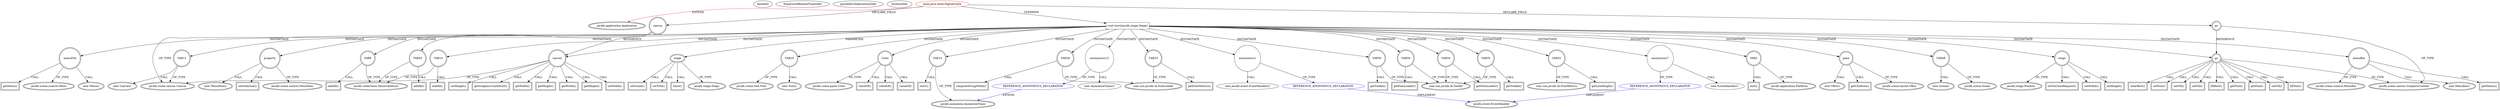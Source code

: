 digraph {
baseInfo[graphId=4444,category="extension_graph",isAnonymous=false,possibleRelation=true]
frameworkRelatedTypesInfo[0="javafx.application.Application"]
possibleCollaborationsInfo[0="4444~OVERRIDING_METHOD_DECLARATION-INSTANTIATION-~javafx.application.Application ~javafx.animation.AnimationTimer ~false~true",1="4444~OVERRIDING_METHOD_DECLARATION-INSTANTIATION-~javafx.application.Application ~javafx.event.EventHandler ~false~true"]
locationInfo[projectName="t-kensuke-Java8",filePath="/t-kensuke-Java8/Java8-master/src/main/java/clock/DigitalClock.java",contextSignature="DigitalClock",graphId="4444"]
0[label="main.java.clock.DigitalClock",vertexType="ROOT_CLIENT_CLASS_DECLARATION",isFrameworkType=false,color=red]
1[label="javafx.application.Application",vertexType="FRAMEWORK_CLASS_TYPE",isFrameworkType=true,peripheries=2]
2[label="canvas",vertexType="FIELD_DECLARATION",isFrameworkType=true,peripheries=2,shape=circle]
3[label="javafx.scene.canvas.Canvas",vertexType="FRAMEWORK_CLASS_TYPE",isFrameworkType=true,peripheries=2]
4[label="gc",vertexType="FIELD_DECLARATION",isFrameworkType=true,peripheries=2,shape=circle]
5[label="javafx.scene.canvas.GraphicsContext",vertexType="FRAMEWORK_CLASS_TYPE",isFrameworkType=true,peripheries=2]
6[label="void start(javafx.stage.Stage)",vertexType="OVERRIDING_METHOD_DECLARATION",isFrameworkType=false,shape=box]
7[label="stage",vertexType="PARAMETER_DECLARATION",isFrameworkType=true,peripheries=2]
8[label="javafx.stage.Stage",vertexType="FRAMEWORK_CLASS_TYPE",isFrameworkType=true,peripheries=2]
9[label="stage",vertexType="VARIABLE_EXPRESION",isFrameworkType=true,peripheries=2,shape=circle]
11[label="javafx.stage.Window",vertexType="FRAMEWORK_CLASS_TYPE",isFrameworkType=true,peripheries=2]
10[label="setOnCloseRequest()",vertexType="INSIDE_CALL",isFrameworkType=true,peripheries=2,shape=box]
13[label="anonymous1",vertexType="VARIABLE_EXPRESION",isFrameworkType=false,shape=circle]
14[label="REFERENCE_ANONYMOUS_DECLARATION",vertexType="REFERENCE_ANONYMOUS_DECLARATION",isFrameworkType=false,color=blue]
15[label="javafx.event.EventHandler",vertexType="FRAMEWORK_INTERFACE_TYPE",isFrameworkType=true,peripheries=2]
12[label="new javafx.event.EventHandler()",vertexType="CONSTRUCTOR_CALL",isFrameworkType=false]
16[label="VAR2",vertexType="VARIABLE_EXPRESION",isFrameworkType=true,peripheries=2,shape=circle]
18[label="javafx.application.Platform",vertexType="FRAMEWORK_CLASS_TYPE",isFrameworkType=true,peripheries=2]
17[label="exit()",vertexType="INSIDE_CALL",isFrameworkType=true,peripheries=2,shape=box]
20[label="menuBar",vertexType="VARIABLE_EXPRESION",isFrameworkType=true,peripheries=2,shape=circle]
21[label="javafx.scene.control.MenuBar",vertexType="FRAMEWORK_CLASS_TYPE",isFrameworkType=true,peripheries=2]
19[label="new MenuBar()",vertexType="CONSTRUCTOR_CALL",isFrameworkType=true,peripheries=2]
23[label="menuFile",vertexType="VARIABLE_EXPRESION",isFrameworkType=true,peripheries=2,shape=circle]
24[label="javafx.scene.control.Menu",vertexType="FRAMEWORK_CLASS_TYPE",isFrameworkType=true,peripheries=2]
22[label="new Menu()",vertexType="CONSTRUCTOR_CALL",isFrameworkType=true,peripheries=2]
26[label="property",vertexType="VARIABLE_EXPRESION",isFrameworkType=true,peripheries=2,shape=circle]
27[label="javafx.scene.control.MenuItem",vertexType="FRAMEWORK_CLASS_TYPE",isFrameworkType=true,peripheries=2]
25[label="new MenuItem()",vertexType="CONSTRUCTOR_CALL",isFrameworkType=true,peripheries=2]
29[label="setOnAction()",vertexType="INSIDE_CALL",isFrameworkType=true,peripheries=2,shape=box]
31[label="anonymous7",vertexType="VARIABLE_EXPRESION",isFrameworkType=false,shape=circle]
32[label="REFERENCE_ANONYMOUS_DECLARATION",vertexType="REFERENCE_ANONYMOUS_DECLARATION",isFrameworkType=false,color=blue]
30[label="new EventHandler()",vertexType="CONSTRUCTOR_CALL",isFrameworkType=false]
34[label="VAR8",vertexType="VARIABLE_EXPRESION",isFrameworkType=true,peripheries=2,shape=circle]
36[label="javafx.collections.ObservableList",vertexType="FRAMEWORK_INTERFACE_TYPE",isFrameworkType=true,peripheries=2]
35[label="addAll()",vertexType="INSIDE_CALL",isFrameworkType=true,peripheries=2,shape=box]
38[label="getItems()",vertexType="INSIDE_CALL",isFrameworkType=true,peripheries=2,shape=box]
39[label="VAR10",vertexType="VARIABLE_EXPRESION",isFrameworkType=true,peripheries=2,shape=circle]
40[label="addAll()",vertexType="INSIDE_CALL",isFrameworkType=true,peripheries=2,shape=box]
43[label="getMenus()",vertexType="INSIDE_CALL",isFrameworkType=true,peripheries=2,shape=box]
45[label="VAR12",vertexType="VARIABLE_EXPRESION",isFrameworkType=true,peripheries=2,shape=circle]
44[label="new Canvas()",vertexType="CONSTRUCTOR_CALL",isFrameworkType=true,peripheries=2]
47[label="canvas",vertexType="VARIABLE_EXPRESION",isFrameworkType=true,peripheries=2,shape=circle]
48[label="getGraphicsContext2D()",vertexType="INSIDE_CALL",isFrameworkType=true,peripheries=2,shape=box]
50[label="VAR14",vertexType="VARIABLE_EXPRESION",isFrameworkType=true,peripheries=2,shape=circle]
52[label="javafx.animation.AnimationTimer",vertexType="FRAMEWORK_CLASS_TYPE",isFrameworkType=true,peripheries=2]
51[label="start()",vertexType="INSIDE_CALL",isFrameworkType=true,peripheries=2,shape=box]
54[label="anonymous15",vertexType="VARIABLE_EXPRESION",isFrameworkType=false,shape=circle]
55[label="REFERENCE_ANONYMOUS_DECLARATION",vertexType="REFERENCE_ANONYMOUS_DECLARATION",isFrameworkType=false,color=blue]
53[label="new AnimationTimer()",vertexType="CONSTRUCTOR_CALL",isFrameworkType=false]
57[label="gc",vertexType="VARIABLE_EXPRESION",isFrameworkType=true,peripheries=2,shape=circle]
58[label="clearRect()",vertexType="INSIDE_CALL",isFrameworkType=true,peripheries=2,shape=box]
61[label="getWidth()",vertexType="INSIDE_CALL",isFrameworkType=true,peripheries=2,shape=box]
63[label="getHeight()",vertexType="INSIDE_CALL",isFrameworkType=true,peripheries=2,shape=box]
65[label="setFont()",vertexType="INSIDE_CALL",isFrameworkType=true,peripheries=2,shape=box]
67[label="VAR20",vertexType="VARIABLE_EXPRESION",isFrameworkType=true,peripheries=2,shape=circle]
68[label="javafx.scene.text.Font",vertexType="FRAMEWORK_CLASS_TYPE",isFrameworkType=true,peripheries=2]
66[label="new Font()",vertexType="CONSTRUCTOR_CALL",isFrameworkType=true,peripheries=2]
70[label="setFill()",vertexType="INSIDE_CALL",isFrameworkType=true,peripheries=2,shape=box]
71[label="Color",vertexType="VARIABLE_EXPRESION",isFrameworkType=true,peripheries=2,shape=circle]
73[label="javafx.scene.paint.Color",vertexType="FRAMEWORK_CLASS_TYPE",isFrameworkType=true,peripheries=2]
72[label="valueOf()",vertexType="INSIDE_CALL",isFrameworkType=true,peripheries=2,shape=box]
75[label="setFill()",vertexType="INSIDE_CALL",isFrameworkType=true,peripheries=2,shape=box]
77[label="valueOf()",vertexType="INSIDE_CALL",isFrameworkType=true,peripheries=2,shape=box]
79[label="fillRect()",vertexType="INSIDE_CALL",isFrameworkType=true,peripheries=2,shape=box]
81[label="getWidth()",vertexType="INSIDE_CALL",isFrameworkType=true,peripheries=2,shape=box]
83[label="getHeight()",vertexType="INSIDE_CALL",isFrameworkType=true,peripheries=2,shape=box]
84[label="VAR28",vertexType="VARIABLE_EXPRESION",isFrameworkType=true,peripheries=2,shape=circle]
86[label="com.sun.javafx.tk.FontLoader",vertexType="FRAMEWORK_CLASS_TYPE",isFrameworkType=true,peripheries=2]
85[label="computeStringWidth()",vertexType="INSIDE_CALL",isFrameworkType=true,peripheries=2,shape=box]
87[label="VAR29",vertexType="VARIABLE_EXPRESION",isFrameworkType=true,peripheries=2,shape=circle]
89[label="com.sun.javafx.tk.Toolkit",vertexType="FRAMEWORK_CLASS_TYPE",isFrameworkType=true,peripheries=2]
88[label="getFontLoader()",vertexType="INSIDE_CALL",isFrameworkType=true,peripheries=2,shape=box]
90[label="VAR30",vertexType="VARIABLE_EXPRESION",isFrameworkType=true,peripheries=2,shape=circle]
91[label="getToolkit()",vertexType="INSIDE_CALL",isFrameworkType=true,peripheries=2,shape=box]
94[label="getFont()",vertexType="INSIDE_CALL",isFrameworkType=true,peripheries=2,shape=box]
95[label="VAR32",vertexType="VARIABLE_EXPRESION",isFrameworkType=true,peripheries=2,shape=circle]
97[label="com.sun.javafx.tk.FontMetrics",vertexType="FRAMEWORK_CLASS_TYPE",isFrameworkType=true,peripheries=2]
96[label="getLineHeight()",vertexType="INSIDE_CALL",isFrameworkType=true,peripheries=2,shape=box]
98[label="VAR33",vertexType="VARIABLE_EXPRESION",isFrameworkType=true,peripheries=2,shape=circle]
99[label="getFontMetrics()",vertexType="INSIDE_CALL",isFrameworkType=true,peripheries=2,shape=box]
101[label="VAR34",vertexType="VARIABLE_EXPRESION",isFrameworkType=true,peripheries=2,shape=circle]
102[label="getFontLoader()",vertexType="INSIDE_CALL",isFrameworkType=true,peripheries=2,shape=box]
104[label="VAR35",vertexType="VARIABLE_EXPRESION",isFrameworkType=true,peripheries=2,shape=circle]
105[label="getToolkit()",vertexType="INSIDE_CALL",isFrameworkType=true,peripheries=2,shape=box]
108[label="getFont()",vertexType="INSIDE_CALL",isFrameworkType=true,peripheries=2,shape=box]
110[label="setWidth()",vertexType="INSIDE_CALL",isFrameworkType=true,peripheries=2,shape=box]
112[label="setHeight()",vertexType="INSIDE_CALL",isFrameworkType=true,peripheries=2,shape=box]
114[label="setFill()",vertexType="INSIDE_CALL",isFrameworkType=true,peripheries=2,shape=box]
116[label="valueOf()",vertexType="INSIDE_CALL",isFrameworkType=true,peripheries=2,shape=box]
118[label="fillText()",vertexType="INSIDE_CALL",isFrameworkType=true,peripheries=2,shape=box]
120[label="setWidth()",vertexType="INSIDE_CALL",isFrameworkType=true,peripheries=2,shape=box]
122[label="setHeight()",vertexType="INSIDE_CALL",isFrameworkType=true,peripheries=2,shape=box]
124[label="pane",vertexType="VARIABLE_EXPRESION",isFrameworkType=true,peripheries=2,shape=circle]
125[label="javafx.scene.layout.VBox",vertexType="FRAMEWORK_CLASS_TYPE",isFrameworkType=true,peripheries=2]
123[label="new VBox()",vertexType="CONSTRUCTOR_CALL",isFrameworkType=true,peripheries=2]
126[label="VAR45",vertexType="VARIABLE_EXPRESION",isFrameworkType=true,peripheries=2,shape=circle]
127[label="addAll()",vertexType="INSIDE_CALL",isFrameworkType=true,peripheries=2,shape=box]
130[label="getChildren()",vertexType="INSIDE_CALL",isFrameworkType=true,peripheries=2,shape=box]
132[label="setScene()",vertexType="INSIDE_CALL",isFrameworkType=true,peripheries=2,shape=box]
134[label="VAR48",vertexType="VARIABLE_EXPRESION",isFrameworkType=true,peripheries=2,shape=circle]
135[label="javafx.scene.Scene",vertexType="FRAMEWORK_CLASS_TYPE",isFrameworkType=true,peripheries=2]
133[label="new Scene()",vertexType="CONSTRUCTOR_CALL",isFrameworkType=true,peripheries=2]
137[label="setTitle()",vertexType="INSIDE_CALL",isFrameworkType=true,peripheries=2,shape=box]
139[label="show()",vertexType="INSIDE_CALL",isFrameworkType=true,peripheries=2,shape=box]
0->1[label="EXTEND",color=red]
0->2[label="DECLARE_FIELD"]
2->3[label="OF_TYPE"]
0->4[label="DECLARE_FIELD"]
4->5[label="OF_TYPE"]
0->6[label="OVERRIDE"]
7->8[label="OF_TYPE"]
6->7[label="PARAMETER"]
6->9[label="INSTANTIATE"]
9->11[label="OF_TYPE"]
9->10[label="CALL"]
6->13[label="INSTANTIATE"]
14->15[label="IMPLEMENT",color=blue]
13->14[label="OF_TYPE"]
13->12[label="CALL"]
6->16[label="INSTANTIATE"]
16->18[label="OF_TYPE"]
16->17[label="CALL"]
6->20[label="INSTANTIATE"]
20->21[label="OF_TYPE"]
20->19[label="CALL"]
6->23[label="INSTANTIATE"]
23->24[label="OF_TYPE"]
23->22[label="CALL"]
6->26[label="INSTANTIATE"]
26->27[label="OF_TYPE"]
26->25[label="CALL"]
26->29[label="CALL"]
6->31[label="INSTANTIATE"]
32->15[label="IMPLEMENT",color=blue]
31->32[label="OF_TYPE"]
31->30[label="CALL"]
6->34[label="INSTANTIATE"]
34->36[label="OF_TYPE"]
34->35[label="CALL"]
23->38[label="CALL"]
6->39[label="INSTANTIATE"]
39->36[label="OF_TYPE"]
39->40[label="CALL"]
20->43[label="CALL"]
6->45[label="INSTANTIATE"]
45->3[label="OF_TYPE"]
45->44[label="CALL"]
6->47[label="INSTANTIATE"]
2->47[label="REFERENCE"]
47->3[label="OF_TYPE"]
47->48[label="CALL"]
6->50[label="INSTANTIATE"]
50->52[label="OF_TYPE"]
50->51[label="CALL"]
6->54[label="INSTANTIATE"]
55->52[label="EXTEND",color=blue]
54->55[label="OF_TYPE"]
54->53[label="CALL"]
6->57[label="INSTANTIATE"]
4->57[label="REFERENCE"]
57->5[label="OF_TYPE"]
57->58[label="CALL"]
47->61[label="CALL"]
47->63[label="CALL"]
57->65[label="CALL"]
6->67[label="INSTANTIATE"]
67->68[label="OF_TYPE"]
67->66[label="CALL"]
57->70[label="CALL"]
6->71[label="INSTANTIATE"]
71->73[label="OF_TYPE"]
71->72[label="CALL"]
57->75[label="CALL"]
71->77[label="CALL"]
57->79[label="CALL"]
47->81[label="CALL"]
47->83[label="CALL"]
6->84[label="INSTANTIATE"]
84->86[label="OF_TYPE"]
84->85[label="CALL"]
6->87[label="INSTANTIATE"]
87->89[label="OF_TYPE"]
87->88[label="CALL"]
6->90[label="INSTANTIATE"]
90->89[label="OF_TYPE"]
90->91[label="CALL"]
57->94[label="CALL"]
6->95[label="INSTANTIATE"]
95->97[label="OF_TYPE"]
95->96[label="CALL"]
6->98[label="INSTANTIATE"]
98->86[label="OF_TYPE"]
98->99[label="CALL"]
6->101[label="INSTANTIATE"]
101->89[label="OF_TYPE"]
101->102[label="CALL"]
6->104[label="INSTANTIATE"]
104->89[label="OF_TYPE"]
104->105[label="CALL"]
57->108[label="CALL"]
47->110[label="CALL"]
47->112[label="CALL"]
57->114[label="CALL"]
71->116[label="CALL"]
57->118[label="CALL"]
9->120[label="CALL"]
9->122[label="CALL"]
6->124[label="INSTANTIATE"]
124->125[label="OF_TYPE"]
124->123[label="CALL"]
6->126[label="INSTANTIATE"]
126->36[label="OF_TYPE"]
126->127[label="CALL"]
124->130[label="CALL"]
7->132[label="CALL"]
6->134[label="INSTANTIATE"]
134->135[label="OF_TYPE"]
134->133[label="CALL"]
7->137[label="CALL"]
7->139[label="CALL"]
}
